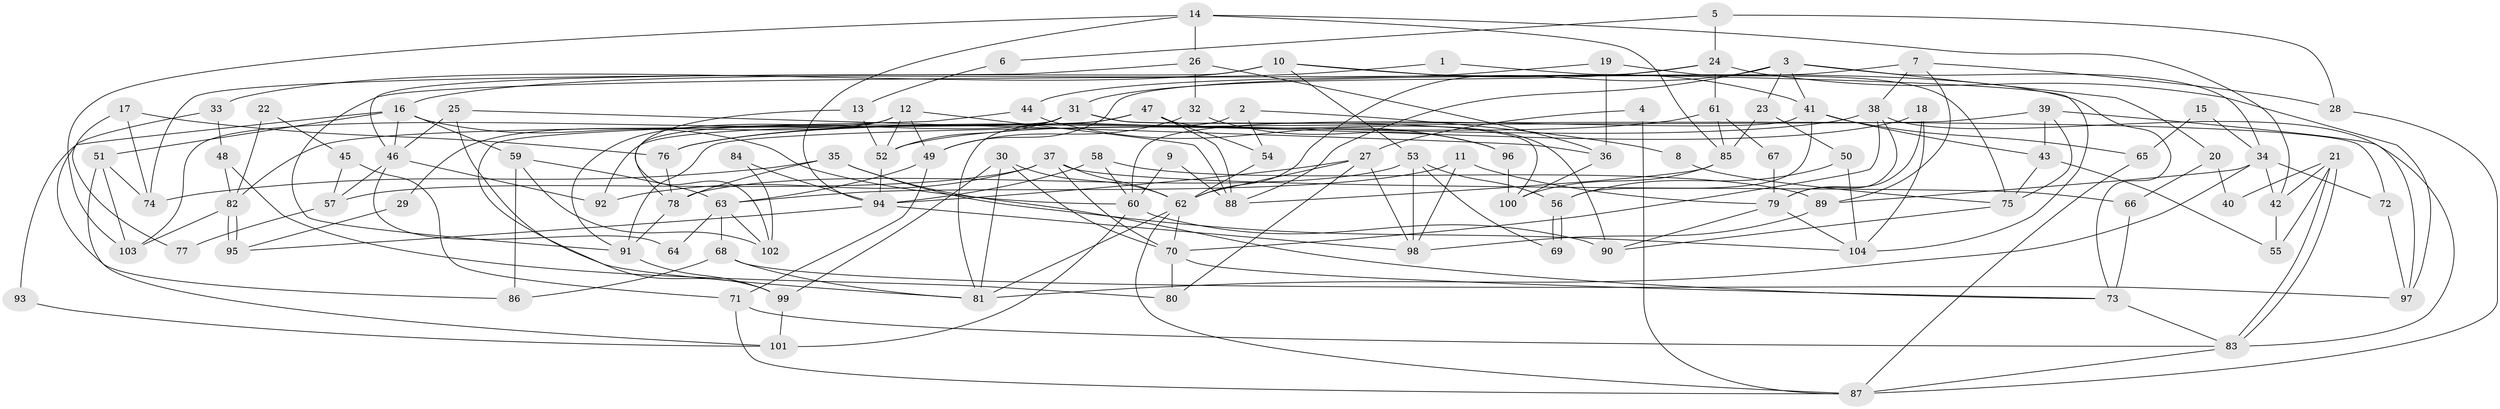 // coarse degree distribution, {3: 0.2222222222222222, 2: 0.15873015873015872, 6: 0.09523809523809523, 13: 0.015873015873015872, 7: 0.06349206349206349, 9: 0.015873015873015872, 5: 0.19047619047619047, 11: 0.015873015873015872, 15: 0.015873015873015872, 8: 0.015873015873015872, 4: 0.19047619047619047}
// Generated by graph-tools (version 1.1) at 2025/51/03/04/25 22:51:14]
// undirected, 104 vertices, 208 edges
graph export_dot {
  node [color=gray90,style=filled];
  1;
  2;
  3;
  4;
  5;
  6;
  7;
  8;
  9;
  10;
  11;
  12;
  13;
  14;
  15;
  16;
  17;
  18;
  19;
  20;
  21;
  22;
  23;
  24;
  25;
  26;
  27;
  28;
  29;
  30;
  31;
  32;
  33;
  34;
  35;
  36;
  37;
  38;
  39;
  40;
  41;
  42;
  43;
  44;
  45;
  46;
  47;
  48;
  49;
  50;
  51;
  52;
  53;
  54;
  55;
  56;
  57;
  58;
  59;
  60;
  61;
  62;
  63;
  64;
  65;
  66;
  67;
  68;
  69;
  70;
  71;
  72;
  73;
  74;
  75;
  76;
  77;
  78;
  79;
  80;
  81;
  82;
  83;
  84;
  85;
  86;
  87;
  88;
  89;
  90;
  91;
  92;
  93;
  94;
  95;
  96;
  97;
  98;
  99;
  100;
  101;
  102;
  103;
  104;
  1 -- 16;
  1 -- 104;
  2 -- 54;
  2 -- 81;
  2 -- 8;
  3 -- 41;
  3 -- 34;
  3 -- 20;
  3 -- 23;
  3 -- 62;
  3 -- 88;
  4 -- 27;
  4 -- 87;
  5 -- 24;
  5 -- 28;
  5 -- 6;
  6 -- 13;
  7 -- 49;
  7 -- 38;
  7 -- 28;
  7 -- 89;
  8 -- 75;
  9 -- 60;
  9 -- 88;
  10 -- 73;
  10 -- 53;
  10 -- 33;
  10 -- 41;
  10 -- 46;
  11 -- 98;
  11 -- 79;
  11 -- 63;
  12 -- 52;
  12 -- 88;
  12 -- 29;
  12 -- 49;
  12 -- 103;
  13 -- 102;
  13 -- 52;
  14 -- 94;
  14 -- 26;
  14 -- 42;
  14 -- 85;
  14 -- 103;
  15 -- 65;
  15 -- 34;
  16 -- 60;
  16 -- 51;
  16 -- 46;
  16 -- 59;
  16 -- 93;
  17 -- 74;
  17 -- 76;
  17 -- 77;
  18 -- 79;
  18 -- 104;
  18 -- 52;
  19 -- 75;
  19 -- 36;
  19 -- 44;
  20 -- 66;
  20 -- 40;
  21 -- 83;
  21 -- 83;
  21 -- 42;
  21 -- 40;
  21 -- 55;
  22 -- 45;
  22 -- 82;
  23 -- 85;
  23 -- 50;
  24 -- 31;
  24 -- 61;
  24 -- 91;
  24 -- 97;
  25 -- 81;
  25 -- 46;
  25 -- 36;
  26 -- 32;
  26 -- 36;
  26 -- 74;
  27 -- 62;
  27 -- 98;
  27 -- 80;
  27 -- 94;
  28 -- 87;
  29 -- 95;
  30 -- 81;
  30 -- 70;
  30 -- 62;
  30 -- 99;
  31 -- 52;
  31 -- 72;
  31 -- 78;
  31 -- 91;
  31 -- 100;
  32 -- 96;
  32 -- 49;
  33 -- 48;
  33 -- 86;
  34 -- 42;
  34 -- 89;
  34 -- 72;
  34 -- 81;
  35 -- 74;
  35 -- 78;
  35 -- 73;
  35 -- 104;
  36 -- 100;
  37 -- 70;
  37 -- 62;
  37 -- 57;
  37 -- 66;
  37 -- 92;
  38 -- 70;
  38 -- 83;
  38 -- 76;
  38 -- 79;
  39 -- 91;
  39 -- 97;
  39 -- 43;
  39 -- 75;
  41 -- 43;
  41 -- 56;
  41 -- 60;
  41 -- 65;
  42 -- 55;
  43 -- 75;
  43 -- 55;
  44 -- 99;
  44 -- 96;
  45 -- 71;
  45 -- 57;
  46 -- 57;
  46 -- 64;
  46 -- 92;
  47 -- 82;
  47 -- 92;
  47 -- 54;
  47 -- 88;
  47 -- 90;
  48 -- 80;
  48 -- 82;
  49 -- 63;
  49 -- 71;
  50 -- 56;
  50 -- 104;
  51 -- 101;
  51 -- 103;
  51 -- 74;
  52 -- 94;
  53 -- 56;
  53 -- 78;
  53 -- 69;
  53 -- 98;
  54 -- 62;
  56 -- 69;
  56 -- 69;
  57 -- 77;
  58 -- 94;
  58 -- 60;
  58 -- 89;
  59 -- 63;
  59 -- 86;
  59 -- 102;
  60 -- 90;
  60 -- 101;
  61 -- 85;
  61 -- 76;
  61 -- 67;
  62 -- 70;
  62 -- 81;
  62 -- 87;
  63 -- 68;
  63 -- 64;
  63 -- 102;
  65 -- 87;
  66 -- 73;
  67 -- 79;
  68 -- 86;
  68 -- 81;
  68 -- 97;
  70 -- 73;
  70 -- 80;
  71 -- 87;
  71 -- 83;
  72 -- 97;
  73 -- 83;
  75 -- 90;
  76 -- 78;
  78 -- 91;
  79 -- 104;
  79 -- 90;
  82 -- 95;
  82 -- 95;
  82 -- 103;
  83 -- 87;
  84 -- 102;
  84 -- 94;
  85 -- 88;
  85 -- 100;
  89 -- 98;
  91 -- 99;
  93 -- 101;
  94 -- 98;
  94 -- 95;
  96 -- 100;
  99 -- 101;
}
